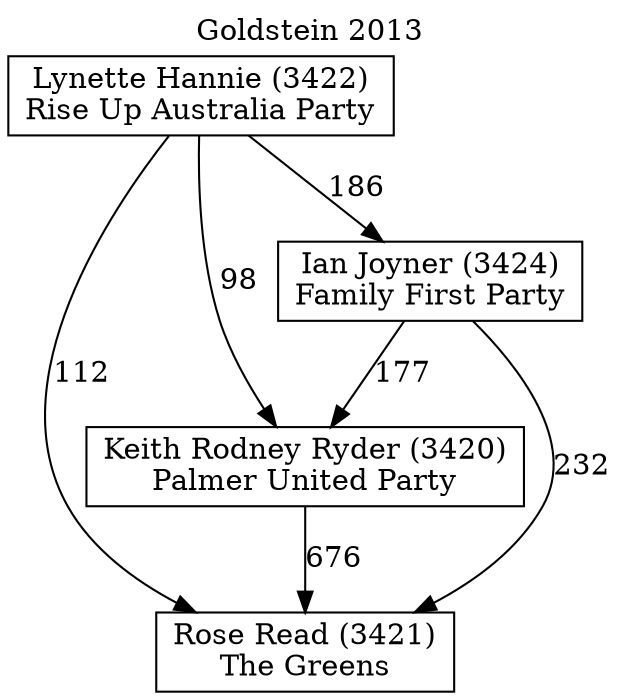 // House preference flow
digraph "Rose Read (3421)_Goldstein_2013" {
	graph [label="Goldstein 2013" labelloc=t mclimit=10]
	node [shape=box]
	"Rose Read (3421)" [label="Rose Read (3421)
The Greens"]
	"Keith Rodney Ryder (3420)" [label="Keith Rodney Ryder (3420)
Palmer United Party"]
	"Ian Joyner (3424)" [label="Ian Joyner (3424)
Family First Party"]
	"Lynette Hannie (3422)" [label="Lynette Hannie (3422)
Rise Up Australia Party"]
	"Rose Read (3421)" [label="Rose Read (3421)
The Greens"]
	"Ian Joyner (3424)" [label="Ian Joyner (3424)
Family First Party"]
	"Lynette Hannie (3422)" [label="Lynette Hannie (3422)
Rise Up Australia Party"]
	"Rose Read (3421)" [label="Rose Read (3421)
The Greens"]
	"Lynette Hannie (3422)" [label="Lynette Hannie (3422)
Rise Up Australia Party"]
	"Lynette Hannie (3422)" [label="Lynette Hannie (3422)
Rise Up Australia Party"]
	"Ian Joyner (3424)" [label="Ian Joyner (3424)
Family First Party"]
	"Lynette Hannie (3422)" [label="Lynette Hannie (3422)
Rise Up Australia Party"]
	"Lynette Hannie (3422)" [label="Lynette Hannie (3422)
Rise Up Australia Party"]
	"Keith Rodney Ryder (3420)" [label="Keith Rodney Ryder (3420)
Palmer United Party"]
	"Ian Joyner (3424)" [label="Ian Joyner (3424)
Family First Party"]
	"Lynette Hannie (3422)" [label="Lynette Hannie (3422)
Rise Up Australia Party"]
	"Keith Rodney Ryder (3420)" [label="Keith Rodney Ryder (3420)
Palmer United Party"]
	"Lynette Hannie (3422)" [label="Lynette Hannie (3422)
Rise Up Australia Party"]
	"Lynette Hannie (3422)" [label="Lynette Hannie (3422)
Rise Up Australia Party"]
	"Ian Joyner (3424)" [label="Ian Joyner (3424)
Family First Party"]
	"Lynette Hannie (3422)" [label="Lynette Hannie (3422)
Rise Up Australia Party"]
	"Lynette Hannie (3422)" [label="Lynette Hannie (3422)
Rise Up Australia Party"]
	"Keith Rodney Ryder (3420)" -> "Rose Read (3421)" [label=676]
	"Ian Joyner (3424)" -> "Keith Rodney Ryder (3420)" [label=177]
	"Lynette Hannie (3422)" -> "Ian Joyner (3424)" [label=186]
	"Ian Joyner (3424)" -> "Rose Read (3421)" [label=232]
	"Lynette Hannie (3422)" -> "Rose Read (3421)" [label=112]
	"Lynette Hannie (3422)" -> "Keith Rodney Ryder (3420)" [label=98]
}
